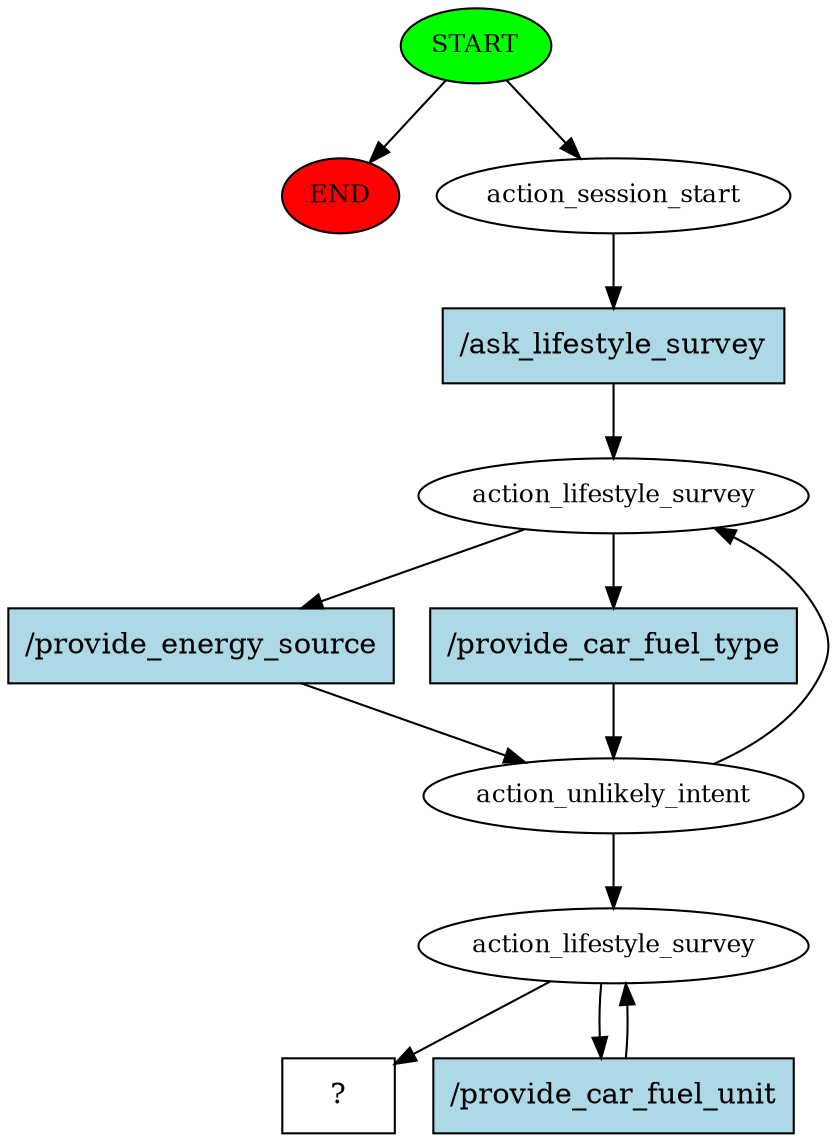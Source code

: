 digraph  {
0 [class="start active", fillcolor=green, fontsize=12, label=START, style=filled];
"-1" [class=end, fillcolor=red, fontsize=12, label=END, style=filled];
1 [class=active, fontsize=12, label=action_session_start];
2 [class=active, fontsize=12, label=action_lifestyle_survey];
3 [class=active, fontsize=12, label=action_unlikely_intent];
6 [class=active, fontsize=12, label=action_lifestyle_survey];
8 [class="intent dashed active", label="  ?  ", shape=rect];
9 [class="intent active", fillcolor=lightblue, label="/ask_lifestyle_survey", shape=rect, style=filled];
10 [class="intent active", fillcolor=lightblue, label="/provide_energy_source", shape=rect, style=filled];
11 [class="intent active", fillcolor=lightblue, label="/provide_car_fuel_type", shape=rect, style=filled];
12 [class="intent active", fillcolor=lightblue, label="/provide_car_fuel_unit", shape=rect, style=filled];
0 -> "-1"  [class="", key=NONE, label=""];
0 -> 1  [class=active, key=NONE, label=""];
1 -> 9  [class=active, key=0];
2 -> 10  [class=active, key=0];
2 -> 11  [class=active, key=0];
3 -> 2  [class=active, key=NONE, label=""];
3 -> 6  [class=active, key=NONE, label=""];
6 -> 8  [class=active, key=NONE, label=""];
6 -> 12  [class=active, key=0];
9 -> 2  [class=active, key=0];
10 -> 3  [class=active, key=0];
11 -> 3  [class=active, key=0];
12 -> 6  [class=active, key=0];
}
